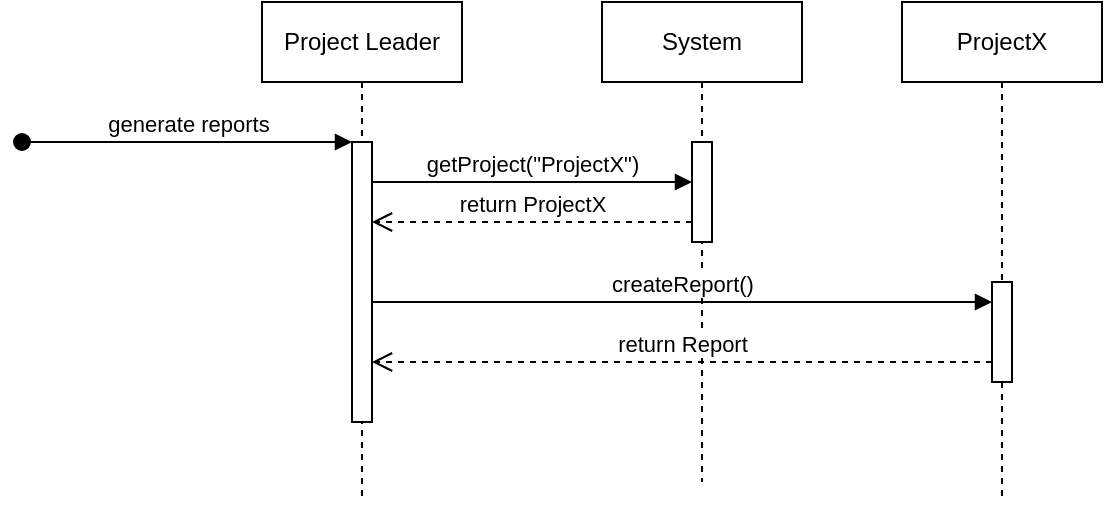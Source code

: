 <mxfile version="24.0.7" type="device">
  <diagram name="Page-1" id="2YBvvXClWsGukQMizWep">
    <mxGraphModel dx="611" dy="390" grid="1" gridSize="10" guides="1" tooltips="1" connect="1" arrows="1" fold="1" page="1" pageScale="1" pageWidth="850" pageHeight="1100" math="0" shadow="0">
      <root>
        <mxCell id="0" />
        <mxCell id="1" parent="0" />
        <mxCell id="5KE8UDeovYuM4wbRaz9i-1" value="Project Leader" style="shape=umlLifeline;perimeter=lifelinePerimeter;whiteSpace=wrap;html=1;container=0;dropTarget=0;collapsible=0;recursiveResize=0;outlineConnect=0;portConstraint=eastwest;newEdgeStyle={&quot;edgeStyle&quot;:&quot;elbowEdgeStyle&quot;,&quot;elbow&quot;:&quot;vertical&quot;,&quot;curved&quot;:0,&quot;rounded&quot;:0};" vertex="1" parent="1">
          <mxGeometry x="140" y="40" width="100" height="250" as="geometry" />
        </mxCell>
        <mxCell id="5KE8UDeovYuM4wbRaz9i-2" value="" style="html=1;points=[];perimeter=orthogonalPerimeter;outlineConnect=0;targetShapes=umlLifeline;portConstraint=eastwest;newEdgeStyle={&quot;edgeStyle&quot;:&quot;elbowEdgeStyle&quot;,&quot;elbow&quot;:&quot;vertical&quot;,&quot;curved&quot;:0,&quot;rounded&quot;:0};" vertex="1" parent="5KE8UDeovYuM4wbRaz9i-1">
          <mxGeometry x="45" y="70" width="10" height="140" as="geometry" />
        </mxCell>
        <mxCell id="5KE8UDeovYuM4wbRaz9i-3" value="generate reports" style="html=1;verticalAlign=bottom;startArrow=oval;endArrow=block;startSize=8;edgeStyle=elbowEdgeStyle;elbow=vertical;curved=0;rounded=0;" edge="1" parent="5KE8UDeovYuM4wbRaz9i-1" target="5KE8UDeovYuM4wbRaz9i-2">
          <mxGeometry relative="1" as="geometry">
            <mxPoint x="-120" y="70" as="sourcePoint" />
            <mxPoint x="45" y="70.14" as="targetPoint" />
          </mxGeometry>
        </mxCell>
        <mxCell id="5KE8UDeovYuM4wbRaz9i-4" value="getProject(&quot;ProjectX&quot;)" style="html=1;verticalAlign=bottom;endArrow=block;curved=0;rounded=0;" edge="1" parent="1" target="5KE8UDeovYuM4wbRaz9i-6">
          <mxGeometry width="80" relative="1" as="geometry">
            <mxPoint x="195" y="130" as="sourcePoint" />
            <mxPoint x="360" y="130" as="targetPoint" />
          </mxGeometry>
        </mxCell>
        <mxCell id="5KE8UDeovYuM4wbRaz9i-5" value="System" style="shape=umlLifeline;perimeter=lifelinePerimeter;whiteSpace=wrap;html=1;container=0;dropTarget=0;collapsible=0;recursiveResize=0;outlineConnect=0;portConstraint=eastwest;newEdgeStyle={&quot;edgeStyle&quot;:&quot;elbowEdgeStyle&quot;,&quot;elbow&quot;:&quot;vertical&quot;,&quot;curved&quot;:0,&quot;rounded&quot;:0};" vertex="1" parent="1">
          <mxGeometry x="310" y="40" width="100" height="240" as="geometry" />
        </mxCell>
        <mxCell id="5KE8UDeovYuM4wbRaz9i-6" value="" style="html=1;points=[];perimeter=orthogonalPerimeter;outlineConnect=0;targetShapes=umlLifeline;portConstraint=eastwest;newEdgeStyle={&quot;edgeStyle&quot;:&quot;elbowEdgeStyle&quot;,&quot;elbow&quot;:&quot;vertical&quot;,&quot;curved&quot;:0,&quot;rounded&quot;:0};" vertex="1" parent="5KE8UDeovYuM4wbRaz9i-5">
          <mxGeometry x="45" y="70" width="10" height="50" as="geometry" />
        </mxCell>
        <mxCell id="5KE8UDeovYuM4wbRaz9i-9" value="return ProjectX" style="html=1;verticalAlign=bottom;endArrow=open;dashed=1;endSize=8;curved=0;rounded=0;" edge="1" parent="1" source="5KE8UDeovYuM4wbRaz9i-6">
          <mxGeometry relative="1" as="geometry">
            <mxPoint x="350" y="150" as="sourcePoint" />
            <mxPoint x="195" y="150" as="targetPoint" />
          </mxGeometry>
        </mxCell>
        <mxCell id="5KE8UDeovYuM4wbRaz9i-10" value="ProjectX" style="shape=umlLifeline;perimeter=lifelinePerimeter;whiteSpace=wrap;html=1;container=0;dropTarget=0;collapsible=0;recursiveResize=0;outlineConnect=0;portConstraint=eastwest;newEdgeStyle={&quot;edgeStyle&quot;:&quot;elbowEdgeStyle&quot;,&quot;elbow&quot;:&quot;vertical&quot;,&quot;curved&quot;:0,&quot;rounded&quot;:0};" vertex="1" parent="1">
          <mxGeometry x="460" y="40" width="100" height="250" as="geometry" />
        </mxCell>
        <mxCell id="5KE8UDeovYuM4wbRaz9i-11" value="" style="html=1;points=[];perimeter=orthogonalPerimeter;outlineConnect=0;targetShapes=umlLifeline;portConstraint=eastwest;newEdgeStyle={&quot;edgeStyle&quot;:&quot;elbowEdgeStyle&quot;,&quot;elbow&quot;:&quot;vertical&quot;,&quot;curved&quot;:0,&quot;rounded&quot;:0};" vertex="1" parent="5KE8UDeovYuM4wbRaz9i-10">
          <mxGeometry x="45" y="140" width="10" height="50" as="geometry" />
        </mxCell>
        <mxCell id="5KE8UDeovYuM4wbRaz9i-12" value="createReport()" style="html=1;verticalAlign=bottom;endArrow=block;curved=0;rounded=0;" edge="1" parent="1">
          <mxGeometry width="80" relative="1" as="geometry">
            <mxPoint x="195" y="190" as="sourcePoint" />
            <mxPoint x="505" y="190" as="targetPoint" />
          </mxGeometry>
        </mxCell>
        <mxCell id="5KE8UDeovYuM4wbRaz9i-16" value="return Report" style="html=1;verticalAlign=bottom;endArrow=open;dashed=1;endSize=8;curved=0;rounded=0;" edge="1" parent="1" target="5KE8UDeovYuM4wbRaz9i-2">
          <mxGeometry relative="1" as="geometry">
            <mxPoint x="505" y="220" as="sourcePoint" />
            <mxPoint x="200" y="220" as="targetPoint" />
          </mxGeometry>
        </mxCell>
      </root>
    </mxGraphModel>
  </diagram>
</mxfile>
